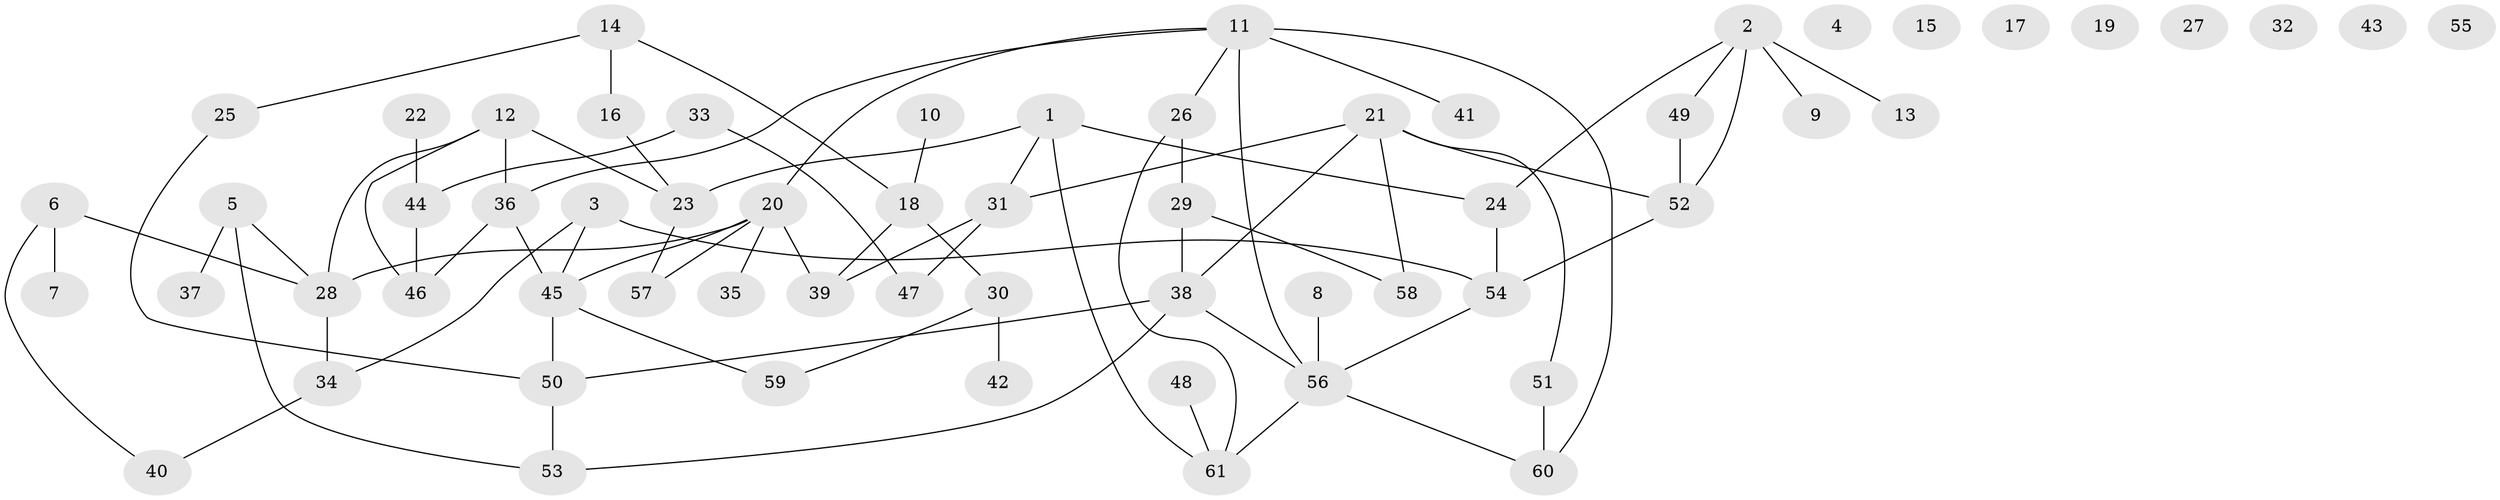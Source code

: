 // coarse degree distribution, {0: 0.4444444444444444, 1: 0.4444444444444444, 6: 0.05555555555555555, 4: 0.05555555555555555}
// Generated by graph-tools (version 1.1) at 2025/42/03/04/25 21:42:58]
// undirected, 61 vertices, 78 edges
graph export_dot {
graph [start="1"]
  node [color=gray90,style=filled];
  1;
  2;
  3;
  4;
  5;
  6;
  7;
  8;
  9;
  10;
  11;
  12;
  13;
  14;
  15;
  16;
  17;
  18;
  19;
  20;
  21;
  22;
  23;
  24;
  25;
  26;
  27;
  28;
  29;
  30;
  31;
  32;
  33;
  34;
  35;
  36;
  37;
  38;
  39;
  40;
  41;
  42;
  43;
  44;
  45;
  46;
  47;
  48;
  49;
  50;
  51;
  52;
  53;
  54;
  55;
  56;
  57;
  58;
  59;
  60;
  61;
  1 -- 23;
  1 -- 24;
  1 -- 31;
  1 -- 61;
  2 -- 9;
  2 -- 13;
  2 -- 24;
  2 -- 49;
  2 -- 52;
  3 -- 34;
  3 -- 45;
  3 -- 54;
  5 -- 28;
  5 -- 37;
  5 -- 53;
  6 -- 7;
  6 -- 28;
  6 -- 40;
  8 -- 56;
  10 -- 18;
  11 -- 20;
  11 -- 26;
  11 -- 36;
  11 -- 41;
  11 -- 56;
  11 -- 60;
  12 -- 23;
  12 -- 28;
  12 -- 36;
  12 -- 46;
  14 -- 16;
  14 -- 18;
  14 -- 25;
  16 -- 23;
  18 -- 30;
  18 -- 39;
  20 -- 28;
  20 -- 35;
  20 -- 39;
  20 -- 45;
  20 -- 57;
  21 -- 31;
  21 -- 38;
  21 -- 51;
  21 -- 52;
  21 -- 58;
  22 -- 44;
  23 -- 57;
  24 -- 54;
  25 -- 50;
  26 -- 29;
  26 -- 61;
  28 -- 34;
  29 -- 38;
  29 -- 58;
  30 -- 42;
  30 -- 59;
  31 -- 39;
  31 -- 47;
  33 -- 44;
  33 -- 47;
  34 -- 40;
  36 -- 45;
  36 -- 46;
  38 -- 50;
  38 -- 53;
  38 -- 56;
  44 -- 46;
  45 -- 50;
  45 -- 59;
  48 -- 61;
  49 -- 52;
  50 -- 53;
  51 -- 60;
  52 -- 54;
  54 -- 56;
  56 -- 60;
  56 -- 61;
}

